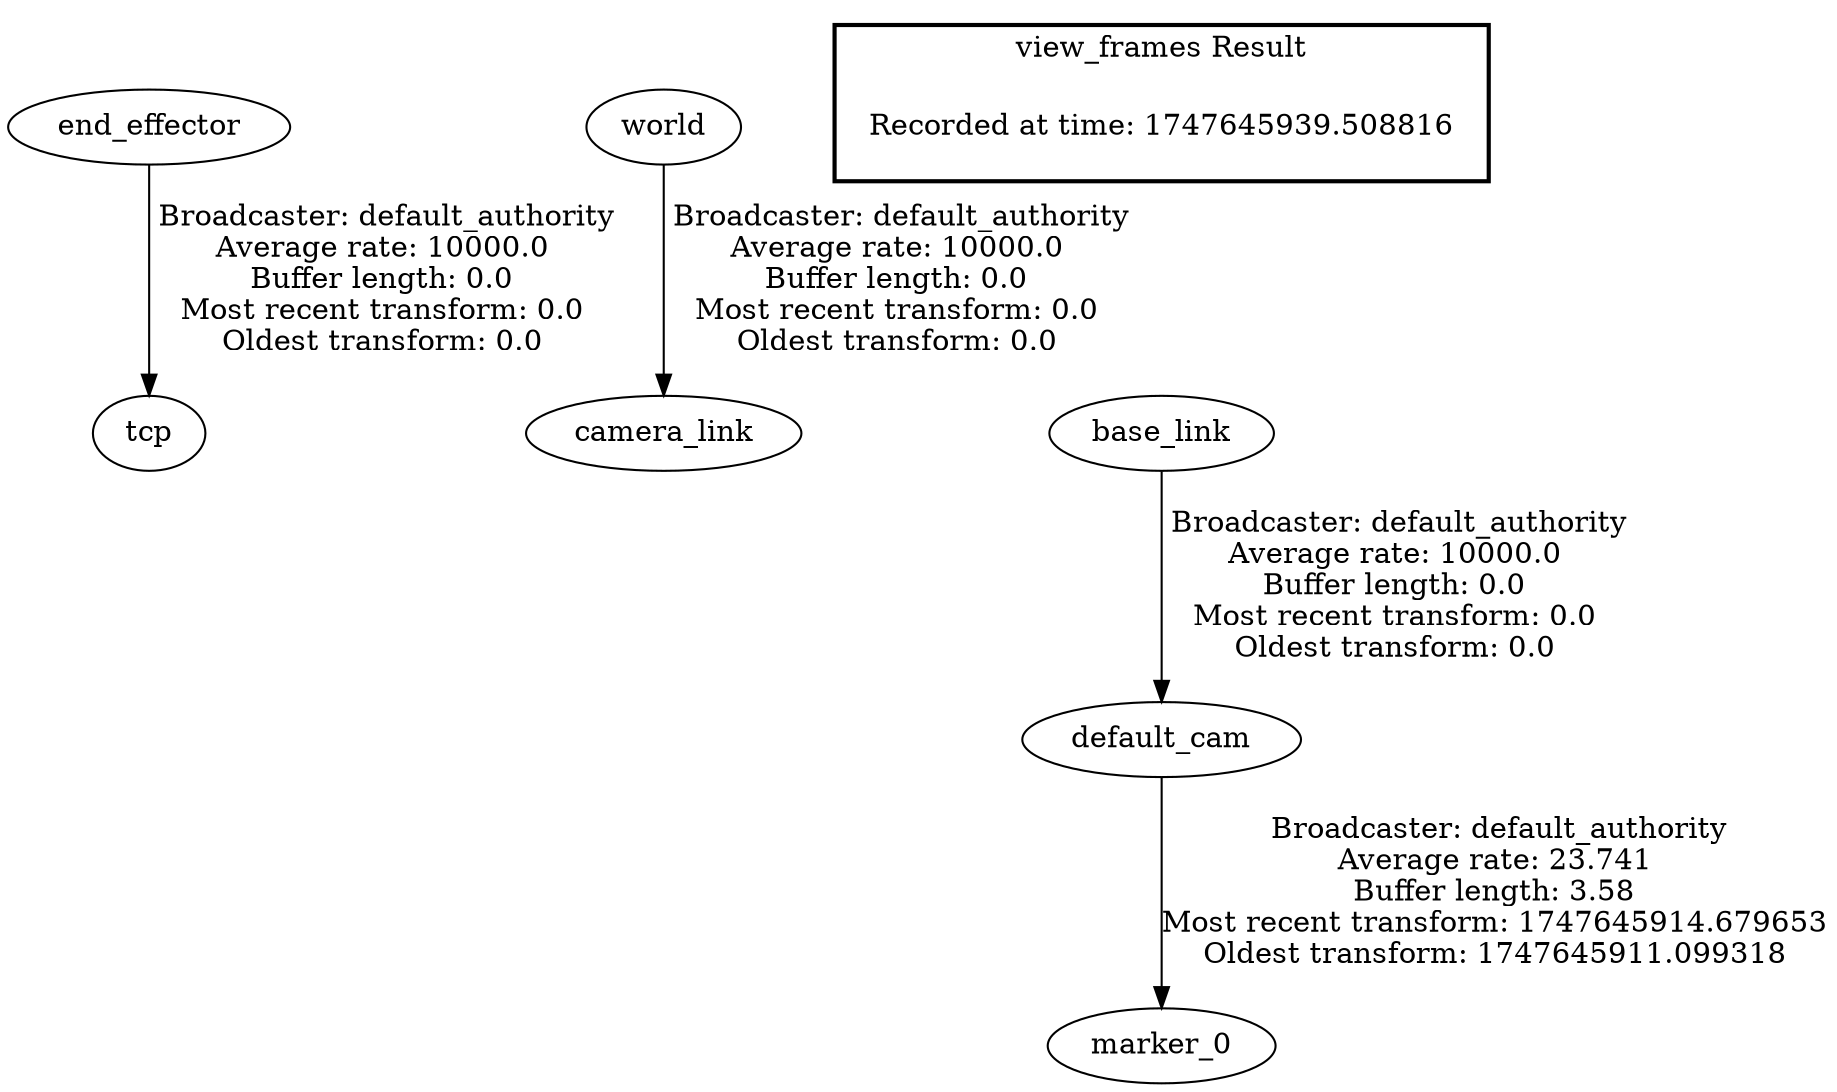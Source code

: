 digraph G {
"end_effector" -> "tcp"[label=" Broadcaster: default_authority\nAverage rate: 10000.0\nBuffer length: 0.0\nMost recent transform: 0.0\nOldest transform: 0.0\n"];
"world" -> "camera_link"[label=" Broadcaster: default_authority\nAverage rate: 10000.0\nBuffer length: 0.0\nMost recent transform: 0.0\nOldest transform: 0.0\n"];
"default_cam" -> "marker_0"[label=" Broadcaster: default_authority\nAverage rate: 23.741\nBuffer length: 3.58\nMost recent transform: 1747645914.679653\nOldest transform: 1747645911.099318\n"];
"base_link" -> "default_cam"[label=" Broadcaster: default_authority\nAverage rate: 10000.0\nBuffer length: 0.0\nMost recent transform: 0.0\nOldest transform: 0.0\n"];
edge [style=invis];
 subgraph cluster_legend { style=bold; color=black; label ="view_frames Result";
"Recorded at time: 1747645939.508816"[ shape=plaintext ] ;
}->"base_link";
}